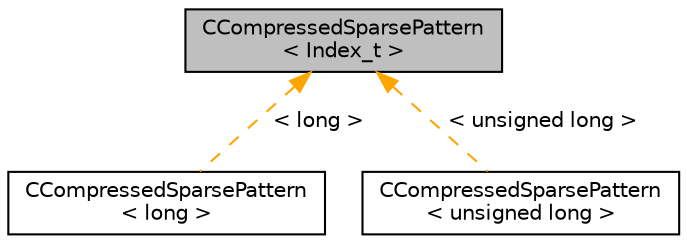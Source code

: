 digraph "CCompressedSparsePattern&lt; Index_t &gt;"
{
 // LATEX_PDF_SIZE
  edge [fontname="Helvetica",fontsize="10",labelfontname="Helvetica",labelfontsize="10"];
  node [fontname="Helvetica",fontsize="10",shape=record];
  Node1 [label="CCompressedSparsePattern\l\< Index_t \>",height=0.2,width=0.4,color="black", fillcolor="grey75", style="filled", fontcolor="black",tooltip="A simple class to store adjacency information in a compressed format suitable for sparse matrix opera..."];
  Node1 -> Node2 [dir="back",color="orange",fontsize="10",style="dashed",label=" \< long \>" ,fontname="Helvetica"];
  Node2 [label="CCompressedSparsePattern\l\< long \>",height=0.2,width=0.4,color="black", fillcolor="white", style="filled",URL="$classCCompressedSparsePattern.html",tooltip=" "];
  Node1 -> Node3 [dir="back",color="orange",fontsize="10",style="dashed",label=" \< unsigned long \>" ,fontname="Helvetica"];
  Node3 [label="CCompressedSparsePattern\l\< unsigned long \>",height=0.2,width=0.4,color="black", fillcolor="white", style="filled",URL="$classCCompressedSparsePattern.html",tooltip=" "];
}

